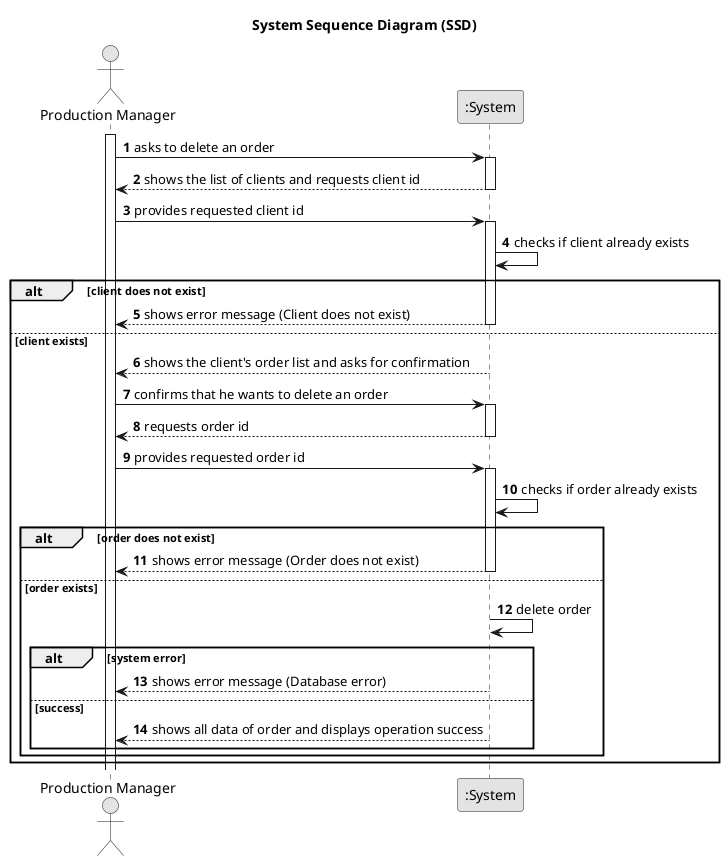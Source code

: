 @startuml
skinparam monochrome true
skinparam packageStyle rectangle
skinparam shadowing false

title System Sequence Diagram (SSD)

autonumber

actor "Production Manager" as PM
participant ":System" as System

activate PM

    PM -> System : asks to delete an order
    activate System

        System --> PM : shows the list of clients and requests client id
    deactivate System

    PM -> System : provides requested client id
    activate System

    System -> System : checks if client already exists
        alt client does not exist
                System --> PM : shows error message (Client does not exist)
            deactivate System
        else client exists

        System --> PM : shows the client's order list and asks for confirmation
    deactivate System

    PM -> System : confirms that he wants to delete an order
    activate System

        System --> PM : requests order id
    deactivate System

    PM -> System : provides requested order id
    activate System

            System -> System : checks if order already exists
            alt order does not exist
                System --> PM : shows error message (Order does not exist)
                deactivate System
            else order exists
                System -> System : delete order
                alt system error
                    System --> PM : shows error message (Database error)
                    deactivate System
                else success
                    System --> PM : shows all data of order and displays operation success
                    deactivate System
                end
            end
        end
@enduml
